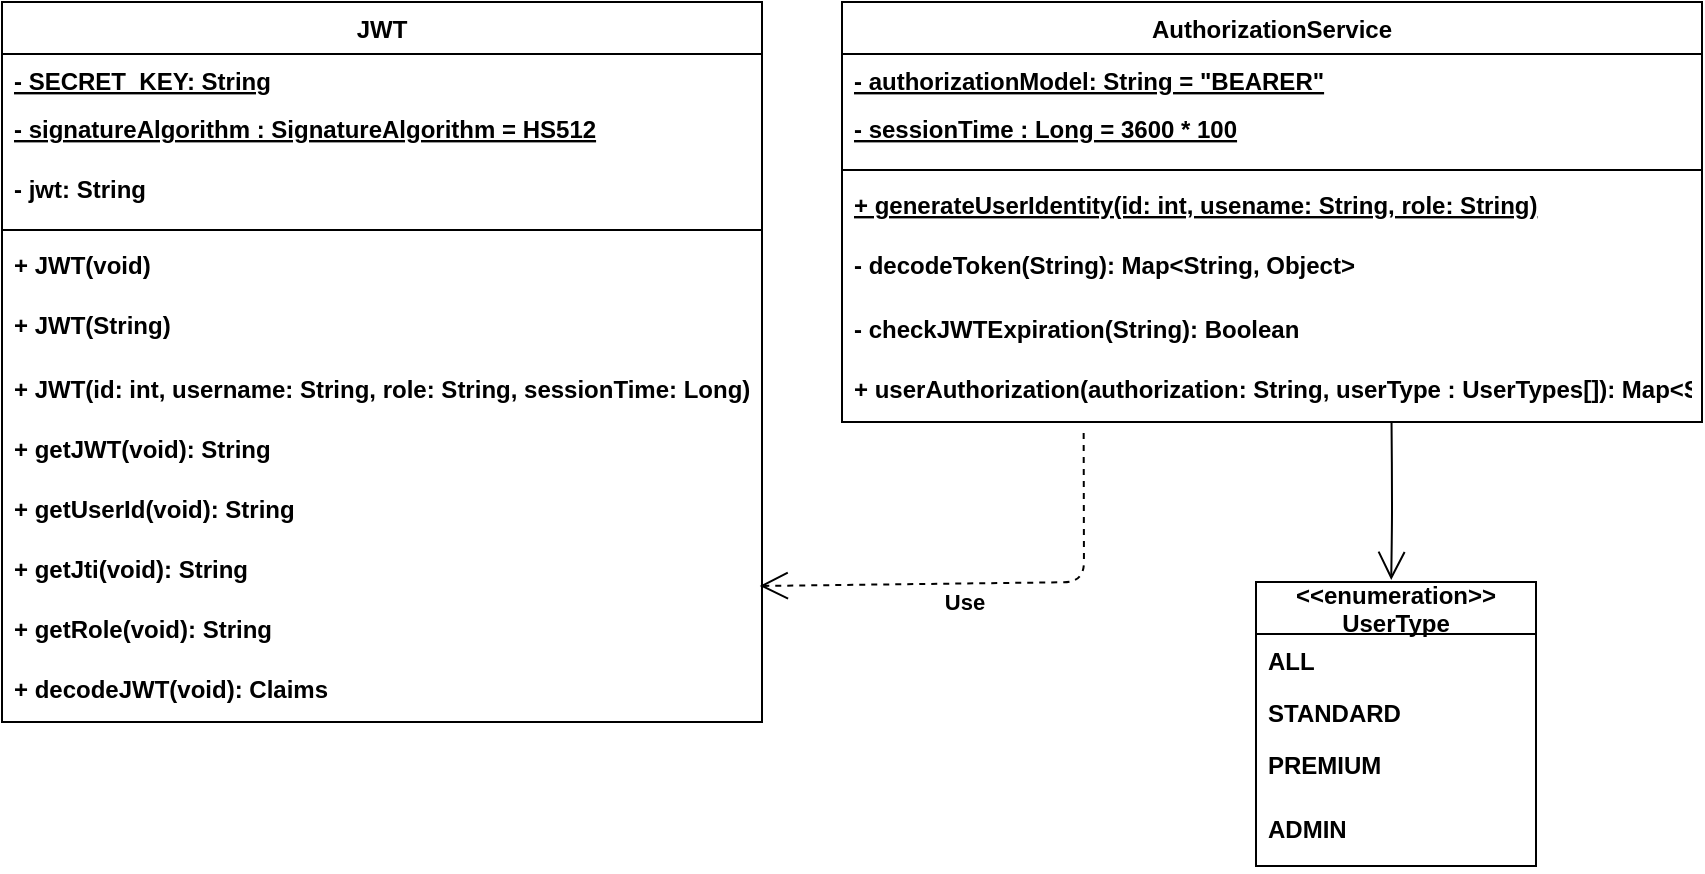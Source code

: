 <mxfile version="14.6.13" type="device"><diagram id="C5RBs43oDa-KdzZeNtuy" name="Page-1"><mxGraphModel dx="1086" dy="816" grid="1" gridSize="10" guides="1" tooltips="1" connect="1" arrows="1" fold="1" page="1" pageScale="1" pageWidth="827" pageHeight="1169" math="0" shadow="0"><root><mxCell id="WIyWlLk6GJQsqaUBKTNV-0"/><mxCell id="WIyWlLk6GJQsqaUBKTNV-1" parent="WIyWlLk6GJQsqaUBKTNV-0"/><mxCell id="LAdZjZObFxrwDexfej0z-448" value="JWT" style="swimlane;fontStyle=1;align=center;verticalAlign=top;childLayout=stackLayout;horizontal=1;startSize=26;horizontalStack=0;resizeParent=1;resizeParentMax=0;resizeLast=0;collapsible=1;marginBottom=0;" parent="WIyWlLk6GJQsqaUBKTNV-1" vertex="1"><mxGeometry x="40" y="30" width="380" height="360" as="geometry"><mxRectangle x="100" y="140" width="140" height="26" as="alternateBounds"/></mxGeometry></mxCell><mxCell id="LAdZjZObFxrwDexfej0z-449" value="- SECRET_KEY: String" style="text;strokeColor=none;fillColor=none;align=left;verticalAlign=top;spacingLeft=4;spacingRight=4;overflow=hidden;rotatable=0;points=[[0,0.5],[1,0.5]];portConstraint=eastwest;fontStyle=5" parent="LAdZjZObFxrwDexfej0z-448" vertex="1"><mxGeometry y="26" width="380" height="24" as="geometry"/></mxCell><mxCell id="LAdZjZObFxrwDexfej0z-588" value="- signatureAlgorithm : SignatureAlgorithm = HS512" style="text;strokeColor=none;fillColor=none;align=left;verticalAlign=top;spacingLeft=4;spacingRight=4;overflow=hidden;rotatable=0;points=[[0,0.5],[1,0.5]];portConstraint=eastwest;fontStyle=5" parent="LAdZjZObFxrwDexfej0z-448" vertex="1"><mxGeometry y="50" width="380" height="30" as="geometry"/></mxCell><mxCell id="LAdZjZObFxrwDexfej0z-589" value="- jwt: String" style="text;strokeColor=none;fillColor=none;align=left;verticalAlign=top;spacingLeft=4;spacingRight=4;overflow=hidden;rotatable=0;points=[[0,0.5],[1,0.5]];portConstraint=eastwest;fontStyle=1" parent="LAdZjZObFxrwDexfej0z-448" vertex="1"><mxGeometry y="80" width="380" height="30" as="geometry"/></mxCell><mxCell id="LAdZjZObFxrwDexfej0z-451" value="" style="line;strokeWidth=1;fillColor=none;align=left;verticalAlign=middle;spacingTop=-1;spacingLeft=3;spacingRight=3;rotatable=0;labelPosition=right;points=[];portConstraint=eastwest;fontStyle=1" parent="LAdZjZObFxrwDexfej0z-448" vertex="1"><mxGeometry y="110" width="380" height="8" as="geometry"/></mxCell><mxCell id="LAdZjZObFxrwDexfej0z-452" value="+ JWT(void)" style="text;strokeColor=none;fillColor=none;align=left;verticalAlign=top;spacingLeft=4;spacingRight=4;overflow=hidden;rotatable=0;points=[[0,0.5],[1,0.5]];portConstraint=eastwest;fontStyle=1" parent="LAdZjZObFxrwDexfej0z-448" vertex="1"><mxGeometry y="118" width="380" height="30" as="geometry"/></mxCell><mxCell id="LAdZjZObFxrwDexfej0z-453" value="+ JWT(String)" style="text;strokeColor=none;fillColor=none;align=left;verticalAlign=top;spacingLeft=4;spacingRight=4;overflow=hidden;rotatable=0;points=[[0,0.5],[1,0.5]];portConstraint=eastwest;fontStyle=1" parent="LAdZjZObFxrwDexfej0z-448" vertex="1"><mxGeometry y="148" width="380" height="32" as="geometry"/></mxCell><mxCell id="LAdZjZObFxrwDexfej0z-562" value="+ JWT(id: int, username: String, role: String, sessionTime: Long)" style="text;strokeColor=none;fillColor=none;align=left;verticalAlign=top;spacingLeft=4;spacingRight=4;overflow=hidden;rotatable=0;points=[[0,0.5],[1,0.5]];portConstraint=eastwest;fontStyle=1" parent="LAdZjZObFxrwDexfej0z-448" vertex="1"><mxGeometry y="180" width="380" height="30" as="geometry"/></mxCell><mxCell id="LAdZjZObFxrwDexfej0z-565" value="+ getJWT(void): String" style="text;strokeColor=none;fillColor=none;align=left;verticalAlign=top;spacingLeft=4;spacingRight=4;overflow=hidden;rotatable=0;points=[[0,0.5],[1,0.5]];portConstraint=eastwest;fontStyle=1" parent="LAdZjZObFxrwDexfej0z-448" vertex="1"><mxGeometry y="210" width="380" height="30" as="geometry"/></mxCell><mxCell id="LAdZjZObFxrwDexfej0z-566" value="+ getUserId(void): String" style="text;strokeColor=none;fillColor=none;align=left;verticalAlign=top;spacingLeft=4;spacingRight=4;overflow=hidden;rotatable=0;points=[[0,0.5],[1,0.5]];portConstraint=eastwest;fontStyle=1" parent="LAdZjZObFxrwDexfej0z-448" vertex="1"><mxGeometry y="240" width="380" height="30" as="geometry"/></mxCell><mxCell id="LAdZjZObFxrwDexfej0z-567" value="+ getJti(void): String" style="text;strokeColor=none;fillColor=none;align=left;verticalAlign=top;spacingLeft=4;spacingRight=4;overflow=hidden;rotatable=0;points=[[0,0.5],[1,0.5]];portConstraint=eastwest;fontStyle=1" parent="LAdZjZObFxrwDexfej0z-448" vertex="1"><mxGeometry y="270" width="380" height="30" as="geometry"/></mxCell><mxCell id="LAdZjZObFxrwDexfej0z-568" value="+ getRole(void): String" style="text;strokeColor=none;fillColor=none;align=left;verticalAlign=top;spacingLeft=4;spacingRight=4;overflow=hidden;rotatable=0;points=[[0,0.5],[1,0.5]];portConstraint=eastwest;fontStyle=1" parent="LAdZjZObFxrwDexfej0z-448" vertex="1"><mxGeometry y="300" width="380" height="30" as="geometry"/></mxCell><mxCell id="LAdZjZObFxrwDexfej0z-582" value="+ decodeJWT(void): Claims" style="text;strokeColor=none;fillColor=none;align=left;verticalAlign=top;spacingLeft=4;spacingRight=4;overflow=hidden;rotatable=0;points=[[0,0.5],[1,0.5]];portConstraint=eastwest;fontStyle=1" parent="LAdZjZObFxrwDexfej0z-448" vertex="1"><mxGeometry y="330" width="380" height="30" as="geometry"/></mxCell><mxCell id="LAdZjZObFxrwDexfej0z-590" value="AuthorizationService" style="swimlane;fontStyle=1;align=center;verticalAlign=top;childLayout=stackLayout;horizontal=1;startSize=26;horizontalStack=0;resizeParent=1;resizeParentMax=0;resizeLast=0;collapsible=1;marginBottom=0;" parent="WIyWlLk6GJQsqaUBKTNV-1" vertex="1"><mxGeometry x="460" y="30" width="430" height="210" as="geometry"><mxRectangle x="100" y="140" width="140" height="26" as="alternateBounds"/></mxGeometry></mxCell><mxCell id="LAdZjZObFxrwDexfej0z-591" value="- authorizationModel: String = &quot;BEARER&quot;" style="text;strokeColor=none;fillColor=none;align=left;verticalAlign=top;spacingLeft=4;spacingRight=4;overflow=hidden;rotatable=0;points=[[0,0.5],[1,0.5]];portConstraint=eastwest;fontStyle=5" parent="LAdZjZObFxrwDexfej0z-590" vertex="1"><mxGeometry y="26" width="430" height="24" as="geometry"/></mxCell><mxCell id="LAdZjZObFxrwDexfej0z-592" value="- sessionTime : Long = 3600 * 100" style="text;strokeColor=none;fillColor=none;align=left;verticalAlign=top;spacingLeft=4;spacingRight=4;overflow=hidden;rotatable=0;points=[[0,0.5],[1,0.5]];portConstraint=eastwest;fontStyle=5" parent="LAdZjZObFxrwDexfej0z-590" vertex="1"><mxGeometry y="50" width="430" height="30" as="geometry"/></mxCell><mxCell id="LAdZjZObFxrwDexfej0z-594" value="" style="line;strokeWidth=1;fillColor=none;align=left;verticalAlign=middle;spacingTop=-1;spacingLeft=3;spacingRight=3;rotatable=0;labelPosition=right;points=[];portConstraint=eastwest;fontStyle=1" parent="LAdZjZObFxrwDexfej0z-590" vertex="1"><mxGeometry y="80" width="430" height="8" as="geometry"/></mxCell><mxCell id="LAdZjZObFxrwDexfej0z-595" value="+ generateUserIdentity(id: int, usename: String, role: String)" style="text;strokeColor=none;fillColor=none;align=left;verticalAlign=top;spacingLeft=4;spacingRight=4;overflow=hidden;rotatable=0;points=[[0,0.5],[1,0.5]];portConstraint=eastwest;fontStyle=5" parent="LAdZjZObFxrwDexfej0z-590" vertex="1"><mxGeometry y="88" width="430" height="30" as="geometry"/></mxCell><mxCell id="LAdZjZObFxrwDexfej0z-596" value="- decodeToken(String): Map&lt;String, Object&gt;" style="text;strokeColor=none;fillColor=none;align=left;verticalAlign=top;spacingLeft=4;spacingRight=4;overflow=hidden;rotatable=0;points=[[0,0.5],[1,0.5]];portConstraint=eastwest;fontStyle=1" parent="LAdZjZObFxrwDexfej0z-590" vertex="1"><mxGeometry y="118" width="430" height="32" as="geometry"/></mxCell><mxCell id="LAdZjZObFxrwDexfej0z-597" value="- checkJWTExpiration(String): Boolean" style="text;strokeColor=none;fillColor=none;align=left;verticalAlign=top;spacingLeft=4;spacingRight=4;overflow=hidden;rotatable=0;points=[[0,0.5],[1,0.5]];portConstraint=eastwest;fontStyle=1" parent="LAdZjZObFxrwDexfej0z-590" vertex="1"><mxGeometry y="150" width="430" height="30" as="geometry"/></mxCell><mxCell id="LAdZjZObFxrwDexfej0z-598" value="+ userAuthorization(authorization: String, userType : UserTypes[]): Map&lt;String, Object&gt;" style="text;strokeColor=none;fillColor=none;align=left;verticalAlign=top;spacingLeft=4;spacingRight=4;overflow=hidden;rotatable=0;points=[[0,0.5],[1,0.5]];portConstraint=eastwest;fontStyle=1" parent="LAdZjZObFxrwDexfej0z-590" vertex="1"><mxGeometry y="180" width="430" height="30" as="geometry"/></mxCell><mxCell id="LAdZjZObFxrwDexfej0z-608" value="&lt;&lt;enumeration&gt;&gt;&#10;UserType" style="swimlane;fontStyle=1;childLayout=stackLayout;horizontal=1;startSize=26;fillColor=none;horizontalStack=0;resizeParent=1;resizeParentMax=0;resizeLast=0;collapsible=1;marginBottom=0;" parent="WIyWlLk6GJQsqaUBKTNV-1" vertex="1"><mxGeometry x="667" y="320" width="140" height="142" as="geometry"/></mxCell><mxCell id="LAdZjZObFxrwDexfej0z-609" value="ALL" style="text;strokeColor=none;fillColor=none;align=left;verticalAlign=top;spacingLeft=4;spacingRight=4;overflow=hidden;rotatable=0;points=[[0,0.5],[1,0.5]];portConstraint=eastwest;fontStyle=1" parent="LAdZjZObFxrwDexfej0z-608" vertex="1"><mxGeometry y="26" width="140" height="26" as="geometry"/></mxCell><mxCell id="LAdZjZObFxrwDexfej0z-610" value="STANDARD" style="text;strokeColor=none;fillColor=none;align=left;verticalAlign=top;spacingLeft=4;spacingRight=4;overflow=hidden;rotatable=0;points=[[0,0.5],[1,0.5]];portConstraint=eastwest;fontStyle=1" parent="LAdZjZObFxrwDexfej0z-608" vertex="1"><mxGeometry y="52" width="140" height="26" as="geometry"/></mxCell><mxCell id="LAdZjZObFxrwDexfej0z-611" value="PREMIUM" style="text;strokeColor=none;fillColor=none;align=left;verticalAlign=top;spacingLeft=4;spacingRight=4;overflow=hidden;rotatable=0;points=[[0,0.5],[1,0.5]];portConstraint=eastwest;fontStyle=1" parent="LAdZjZObFxrwDexfej0z-608" vertex="1"><mxGeometry y="78" width="140" height="32" as="geometry"/></mxCell><mxCell id="LAdZjZObFxrwDexfej0z-612" value="ADMIN" style="text;strokeColor=none;fillColor=none;align=left;verticalAlign=top;spacingLeft=4;spacingRight=4;overflow=hidden;rotatable=0;points=[[0,0.5],[1,0.5]];portConstraint=eastwest;fontStyle=1" parent="LAdZjZObFxrwDexfej0z-608" vertex="1"><mxGeometry y="110" width="140" height="32" as="geometry"/></mxCell><mxCell id="LAdZjZObFxrwDexfej0z-613" value="" style="endArrow=open;endFill=1;endSize=12;html=1;entryX=0.483;entryY=-0.007;entryDx=0;entryDy=0;entryPerimeter=0;exitX=0.639;exitY=1.001;exitDx=0;exitDy=0;fontStyle=1;exitPerimeter=0;" parent="WIyWlLk6GJQsqaUBKTNV-1" source="LAdZjZObFxrwDexfej0z-598" target="LAdZjZObFxrwDexfej0z-608" edge="1"><mxGeometry width="160" relative="1" as="geometry"><mxPoint x="840" y="110" as="sourcePoint"/><mxPoint x="800" y="160" as="targetPoint"/><Array as="points"><mxPoint x="735" y="270"/><mxPoint x="735" y="290"/></Array></mxGeometry></mxCell><mxCell id="LAdZjZObFxrwDexfej0z-614" value="Use" style="endArrow=open;endSize=12;dashed=1;html=1;exitX=0.281;exitY=1.185;exitDx=0;exitDy=0;exitPerimeter=0;entryX=0.997;entryY=0.733;entryDx=0;entryDy=0;entryPerimeter=0;fontStyle=1" parent="WIyWlLk6GJQsqaUBKTNV-1" source="LAdZjZObFxrwDexfej0z-598" target="LAdZjZObFxrwDexfej0z-567" edge="1"><mxGeometry x="0.139" y="9" width="160" relative="1" as="geometry"><mxPoint x="430" y="420" as="sourcePoint"/><mxPoint x="418.86" y="390.99" as="targetPoint"/><Array as="points"><mxPoint x="581" y="320"/></Array><mxPoint as="offset"/></mxGeometry></mxCell></root></mxGraphModel></diagram></mxfile>